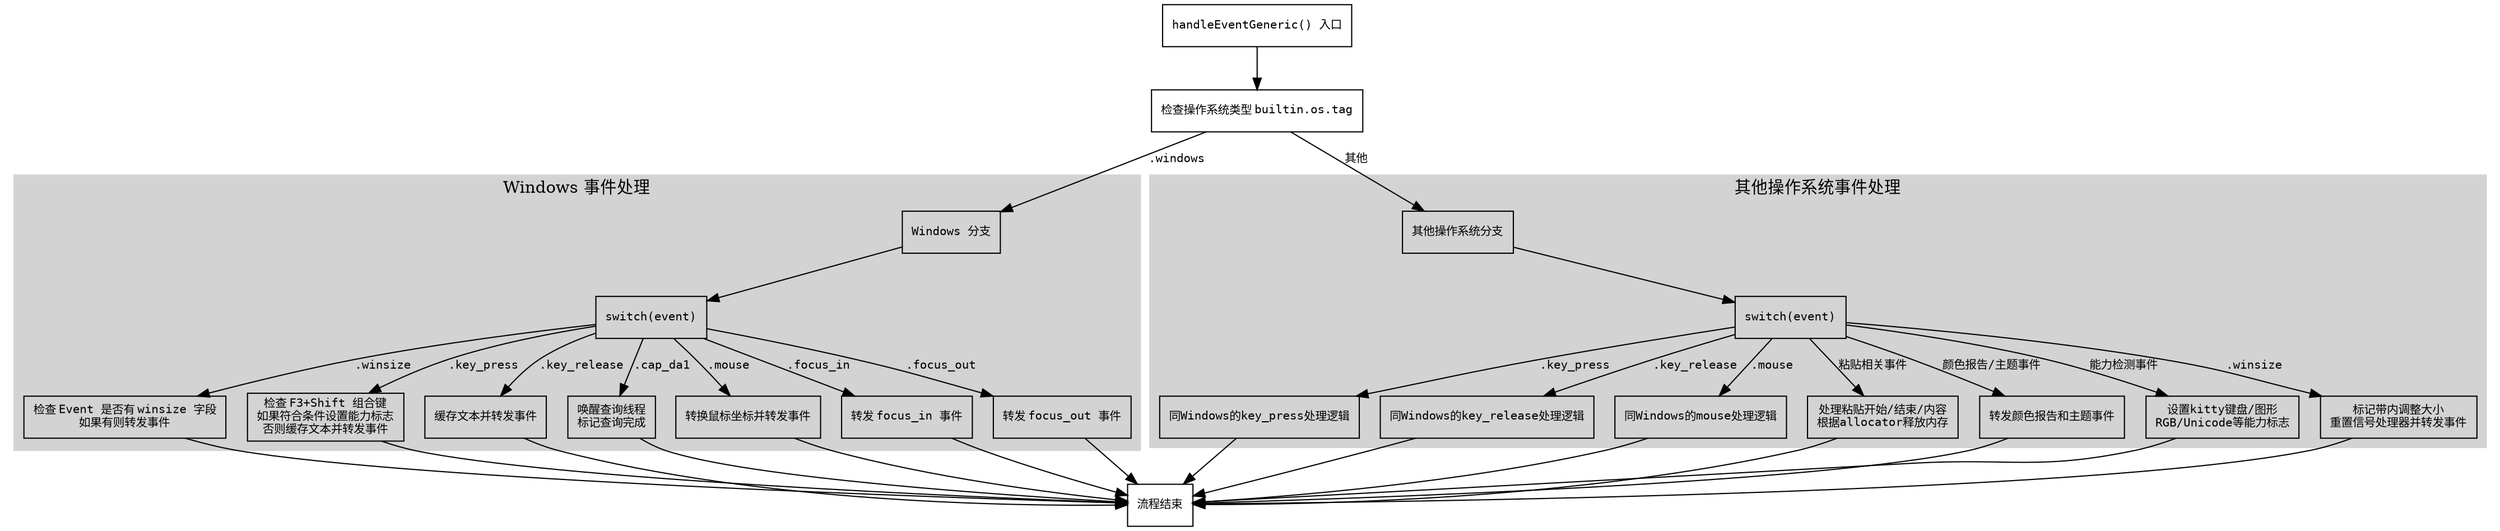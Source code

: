 
digraph flowchart {
    node [shape=rectangle, fontname="Courier", fontsize=10];
    edge [fontname="Courier", fontsize=10];
    
    start [label="handleEventGeneric() 入口"];
    os_check [label="检查操作系统类型 builtin.os.tag"];
    windows_branch [label="Windows 分支"];
    other_os_branch [label="其他操作系统分支"];
    event_switch_win [label="switch(event)"];
    event_switch_other [label="switch(event)"];
    end [label="流程结束"];
    
    start -> os_check;
    os_check -> windows_branch [label=".windows"];
    os_check -> other_os_branch [label="其他"];
    
    // Windows分支
    subgraph cluster_windows {
        label="Windows 事件处理";
        style=filled;
        color=lightgrey;
        
        windows_branch -> event_switch_win;
        
        // Windows事件类型
        event_switch_win -> winsize_win [label=".winsize"];
        winsize_win [label="检查 Event 是否有 winsize 字段\n如果有则转发事件"];
        
        event_switch_win -> key_press_win [label=".key_press"];
        key_press_win [label="检查 F3+Shift 组合键\n如果符合条件设置能力标志\n否则缓存文本并转发事件"];
        
        event_switch_win -> key_release_win [label=".key_release"];
        key_release_win [label="缓存文本并转发事件"];
        
        event_switch_win -> cap_da1_win [label=".cap_da1"];
        cap_da1_win [label="唤醒查询线程\n标记查询完成"];
        
        event_switch_win -> mouse_win [label=".mouse"];
        mouse_win [label="转换鼠标坐标并转发事件"];
        
        event_switch_win -> focus_in_win [label=".focus_in"];
        focus_in_win [label="转发 focus_in 事件"];
        
        event_switch_win -> focus_out_win [label=".focus_out"];
        focus_out_win [label="转发 focus_out 事件"];
    }
    
    // 其他操作系统分支
    subgraph cluster_other_os {
        label="其他操作系统事件处理";
        style=filled;
        color=lightgrey;
        
        other_os_branch -> event_switch_other;
        
        // 其他OS事件类型
        event_switch_other -> key_press_other [label=".key_press"];
        key_press_other [label="同Windows的key_press处理逻辑"];
        
        event_switch_other -> key_release_other [label=".key_release"];
        key_release_other [label="同Windows的key_release处理逻辑"];
        
        event_switch_other -> mouse_other [label=".mouse"];
        mouse_other [label="同Windows的mouse处理逻辑"];
        
        event_switch_other -> paste_events [label="粘贴相关事件"];
        paste_events [label="处理粘贴开始/结束/内容\n根据allocator释放内存"];
        
        event_switch_other -> color_events [label="颜色报告/主题事件"];
        color_events [label="转发颜色报告和主题事件"];
        
        event_switch_other -> capability_events [label="能力检测事件"];
        capability_events [label="设置kitty键盘/图形\nRGB/Unicode等能力标志"];
        
        event_switch_other -> winsize_other [label=".winsize"];
        winsize_other [label="标记带内调整大小\n重置信号处理器并转发事件"];
    }
    
    // 公共连接
    {winsize_win key_press_win key_release_win cap_da1_win mouse_win focus_in_win focus_out_win} -> end;
    {key_press_other key_release_other mouse_other paste_events color_events capability_events winsize_other} -> end;
}
